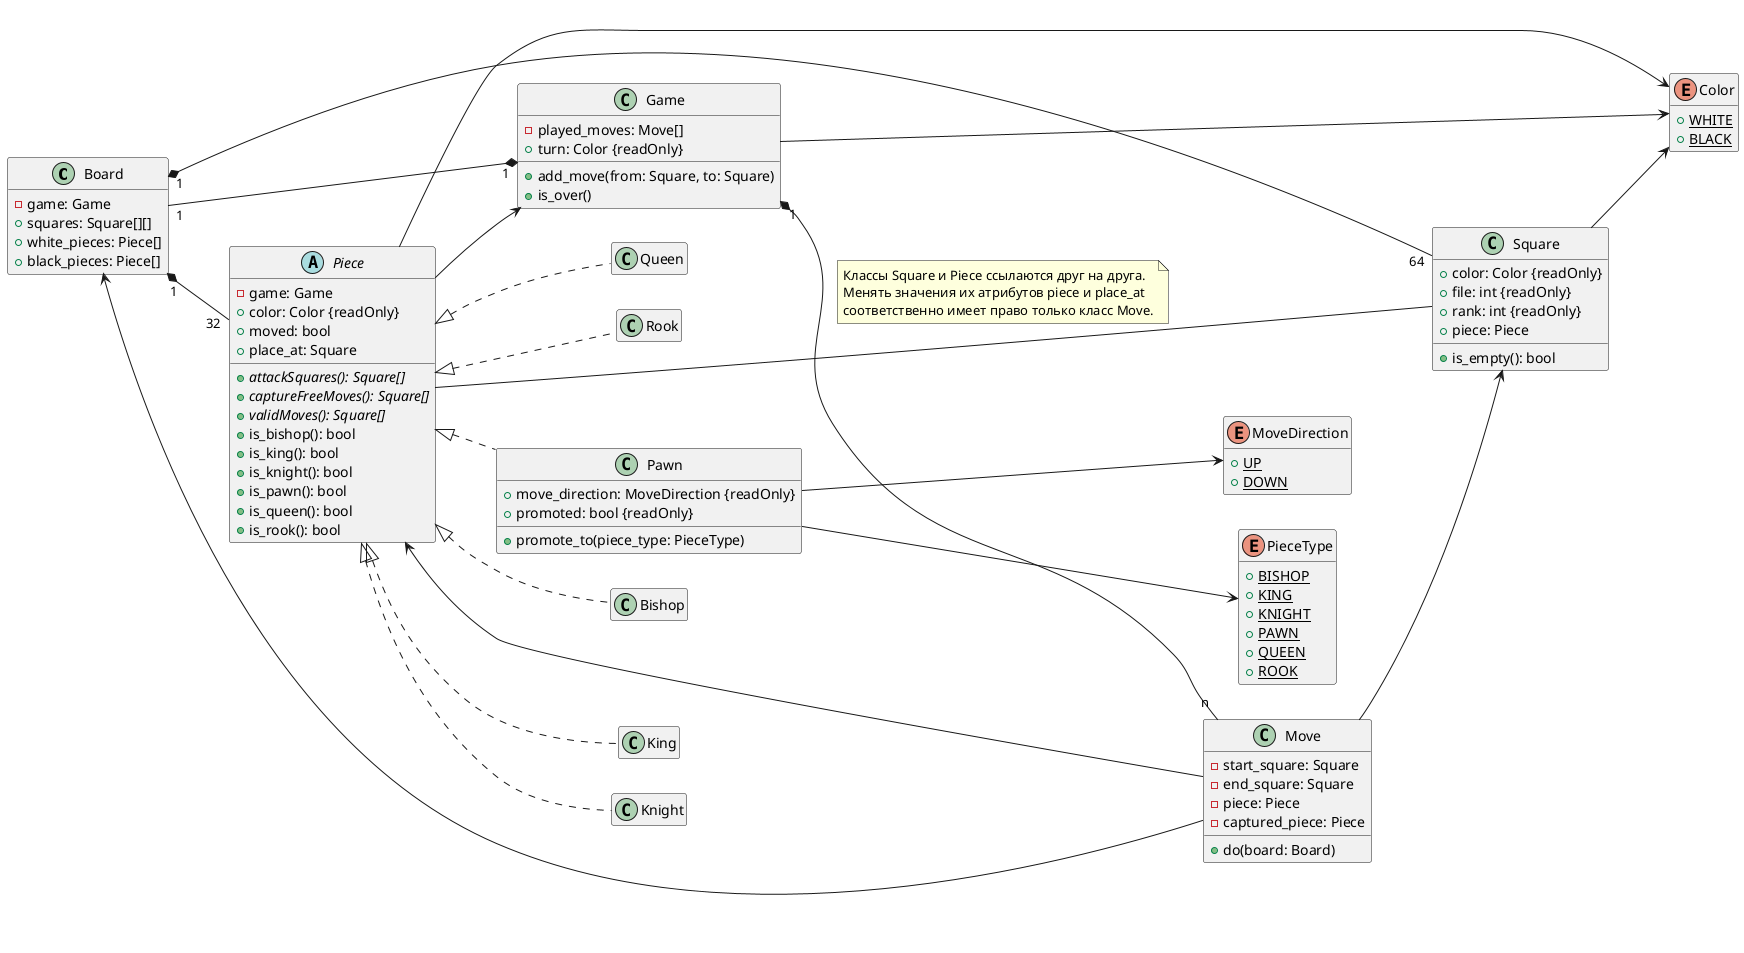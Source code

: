 @startuml
left to right direction
hide empty members

class Board {
  -game: Game
  +squares: Square[][]
  +white_pieces: Piece[]
  +black_pieces: Piece[]
}
Board "1" *-- "32" Piece
Board "1" *-- "64" Square

enum Color {
  {static} + WHITE
  {static} + BLACK
}

class Game {
  -played_moves: Move[]
  +turn: Color {readOnly}
  +add_move(from: Square, to: Square)
  +is_over()
}
Game --> Color
Game "1" *-- "1" Board
Game "1" *-- "n" Move

class Move {
  -start_square: Square
  -end_square: Square
  -piece: Piece
  -captured_piece: Piece
  +do(board: Board)
}
Move --> Piece
Move --> Square
Move --> Board

enum MoveDirection {
  {static} + UP
  {static} + DOWN
}

class Pawn {
  +move_direction: MoveDirection {readOnly}
  +promoted: bool {readOnly}
  +promote_to(piece_type: PieceType)
}
Pawn --> MoveDirection
Pawn --> PieceType

abstract class Piece {
  -game: Game
  +color: Color {readOnly}
  +moved: bool
  +place_at: Square
  {abstract} +attackSquares(): Square[]
  {abstract} +captureFreeMoves(): Square[]
  {abstract} +validMoves(): Square[]
  +is_bishop(): bool
  +is_king(): bool
  +is_knight(): bool
  +is_pawn(): bool
  +is_queen(): bool
  +is_rook(): bool
}
Piece --> Color
Piece <|.. Bishop
Piece <|.. King
Piece <|.. Knight
Piece <|.. Queen
Piece <|.. Rook
Piece <|.. Pawn
Piece --> Game

enum PieceType {
  {static} +BISHOP
  {static} +KING
  {static} +KNIGHT
  {static} +PAWN
  {static} +QUEEN
  {static} +ROOK
}

class Square {
  +color: Color {readOnly}
  +file: int {readOnly}
  +rank: int {readOnly}
  +piece: Piece
  +is_empty(): bool
}
Square --> Color
Square -- Piece
note on link
  Классы Square и Piece ссылаются друг на друга.
  Менять значения их атрибутов piece и place_at
  соответственно имеет право только класс Move.
end note
@enduml
